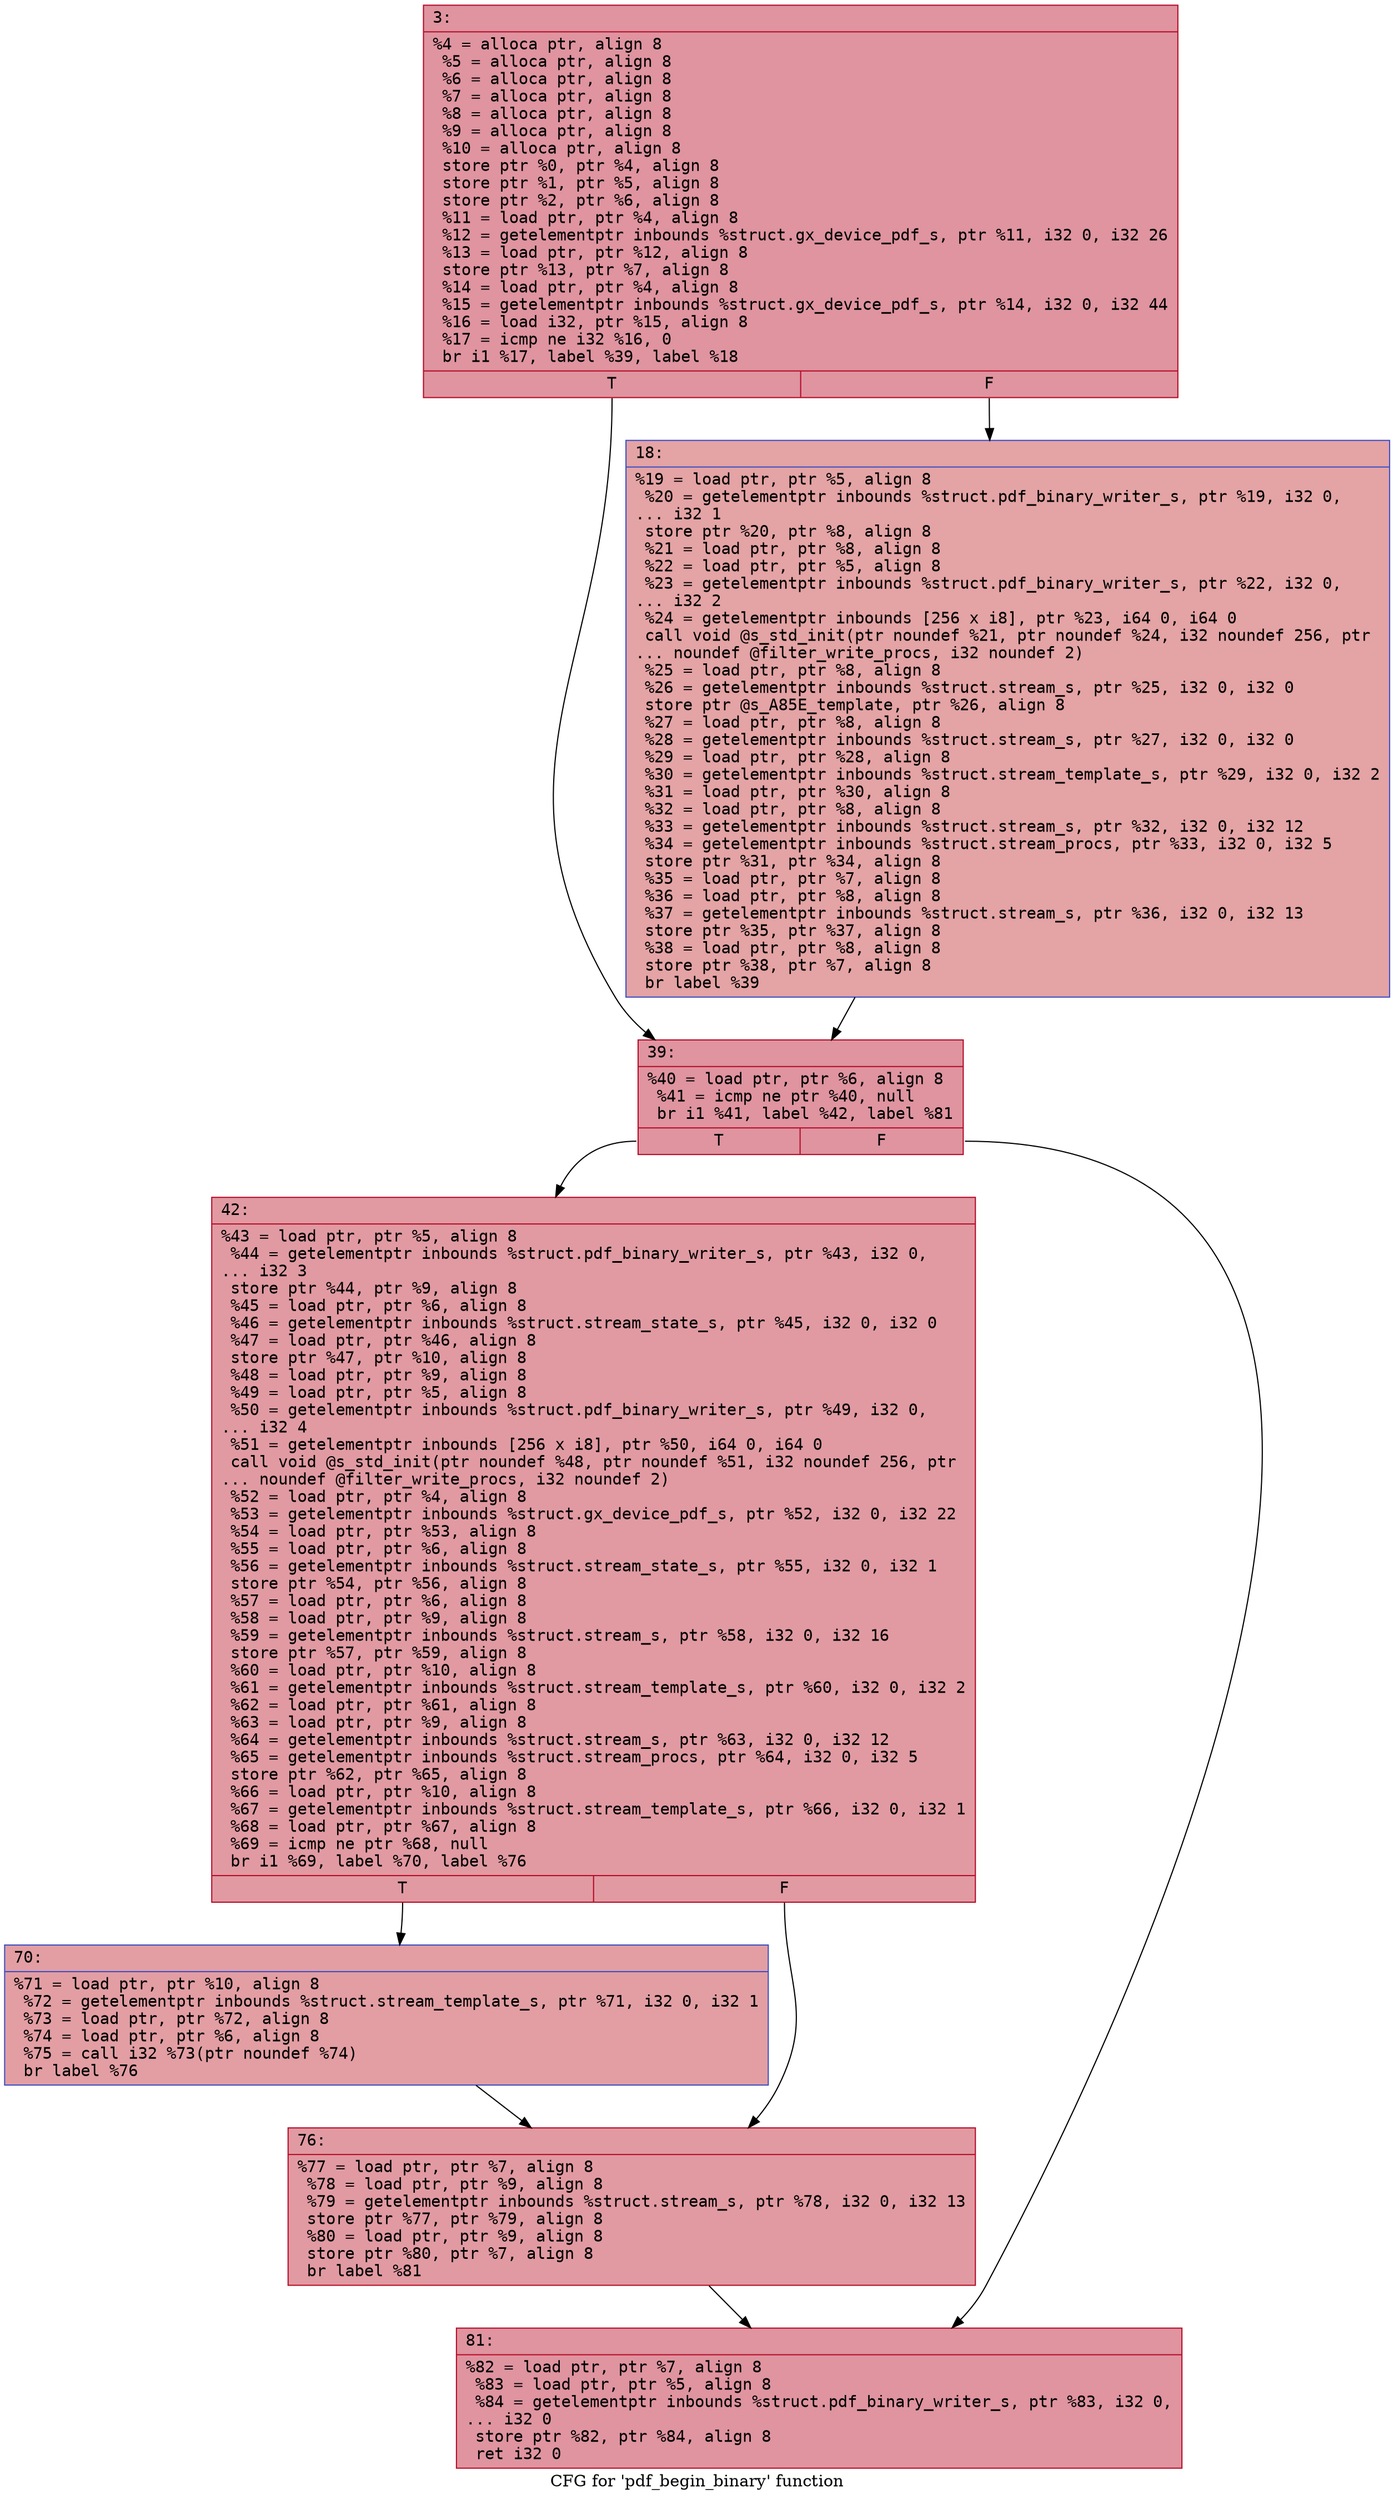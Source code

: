 digraph "CFG for 'pdf_begin_binary' function" {
	label="CFG for 'pdf_begin_binary' function";

	Node0x600003033660 [shape=record,color="#b70d28ff", style=filled, fillcolor="#b70d2870" fontname="Courier",label="{3:\l|  %4 = alloca ptr, align 8\l  %5 = alloca ptr, align 8\l  %6 = alloca ptr, align 8\l  %7 = alloca ptr, align 8\l  %8 = alloca ptr, align 8\l  %9 = alloca ptr, align 8\l  %10 = alloca ptr, align 8\l  store ptr %0, ptr %4, align 8\l  store ptr %1, ptr %5, align 8\l  store ptr %2, ptr %6, align 8\l  %11 = load ptr, ptr %4, align 8\l  %12 = getelementptr inbounds %struct.gx_device_pdf_s, ptr %11, i32 0, i32 26\l  %13 = load ptr, ptr %12, align 8\l  store ptr %13, ptr %7, align 8\l  %14 = load ptr, ptr %4, align 8\l  %15 = getelementptr inbounds %struct.gx_device_pdf_s, ptr %14, i32 0, i32 44\l  %16 = load i32, ptr %15, align 8\l  %17 = icmp ne i32 %16, 0\l  br i1 %17, label %39, label %18\l|{<s0>T|<s1>F}}"];
	Node0x600003033660:s0 -> Node0x600003033700[tooltip="3 -> 39\nProbability 62.50%" ];
	Node0x600003033660:s1 -> Node0x6000030336b0[tooltip="3 -> 18\nProbability 37.50%" ];
	Node0x6000030336b0 [shape=record,color="#3d50c3ff", style=filled, fillcolor="#c32e3170" fontname="Courier",label="{18:\l|  %19 = load ptr, ptr %5, align 8\l  %20 = getelementptr inbounds %struct.pdf_binary_writer_s, ptr %19, i32 0,\l... i32 1\l  store ptr %20, ptr %8, align 8\l  %21 = load ptr, ptr %8, align 8\l  %22 = load ptr, ptr %5, align 8\l  %23 = getelementptr inbounds %struct.pdf_binary_writer_s, ptr %22, i32 0,\l... i32 2\l  %24 = getelementptr inbounds [256 x i8], ptr %23, i64 0, i64 0\l  call void @s_std_init(ptr noundef %21, ptr noundef %24, i32 noundef 256, ptr\l... noundef @filter_write_procs, i32 noundef 2)\l  %25 = load ptr, ptr %8, align 8\l  %26 = getelementptr inbounds %struct.stream_s, ptr %25, i32 0, i32 0\l  store ptr @s_A85E_template, ptr %26, align 8\l  %27 = load ptr, ptr %8, align 8\l  %28 = getelementptr inbounds %struct.stream_s, ptr %27, i32 0, i32 0\l  %29 = load ptr, ptr %28, align 8\l  %30 = getelementptr inbounds %struct.stream_template_s, ptr %29, i32 0, i32 2\l  %31 = load ptr, ptr %30, align 8\l  %32 = load ptr, ptr %8, align 8\l  %33 = getelementptr inbounds %struct.stream_s, ptr %32, i32 0, i32 12\l  %34 = getelementptr inbounds %struct.stream_procs, ptr %33, i32 0, i32 5\l  store ptr %31, ptr %34, align 8\l  %35 = load ptr, ptr %7, align 8\l  %36 = load ptr, ptr %8, align 8\l  %37 = getelementptr inbounds %struct.stream_s, ptr %36, i32 0, i32 13\l  store ptr %35, ptr %37, align 8\l  %38 = load ptr, ptr %8, align 8\l  store ptr %38, ptr %7, align 8\l  br label %39\l}"];
	Node0x6000030336b0 -> Node0x600003033700[tooltip="18 -> 39\nProbability 100.00%" ];
	Node0x600003033700 [shape=record,color="#b70d28ff", style=filled, fillcolor="#b70d2870" fontname="Courier",label="{39:\l|  %40 = load ptr, ptr %6, align 8\l  %41 = icmp ne ptr %40, null\l  br i1 %41, label %42, label %81\l|{<s0>T|<s1>F}}"];
	Node0x600003033700:s0 -> Node0x600003033750[tooltip="39 -> 42\nProbability 62.50%" ];
	Node0x600003033700:s1 -> Node0x600003033840[tooltip="39 -> 81\nProbability 37.50%" ];
	Node0x600003033750 [shape=record,color="#b70d28ff", style=filled, fillcolor="#bb1b2c70" fontname="Courier",label="{42:\l|  %43 = load ptr, ptr %5, align 8\l  %44 = getelementptr inbounds %struct.pdf_binary_writer_s, ptr %43, i32 0,\l... i32 3\l  store ptr %44, ptr %9, align 8\l  %45 = load ptr, ptr %6, align 8\l  %46 = getelementptr inbounds %struct.stream_state_s, ptr %45, i32 0, i32 0\l  %47 = load ptr, ptr %46, align 8\l  store ptr %47, ptr %10, align 8\l  %48 = load ptr, ptr %9, align 8\l  %49 = load ptr, ptr %5, align 8\l  %50 = getelementptr inbounds %struct.pdf_binary_writer_s, ptr %49, i32 0,\l... i32 4\l  %51 = getelementptr inbounds [256 x i8], ptr %50, i64 0, i64 0\l  call void @s_std_init(ptr noundef %48, ptr noundef %51, i32 noundef 256, ptr\l... noundef @filter_write_procs, i32 noundef 2)\l  %52 = load ptr, ptr %4, align 8\l  %53 = getelementptr inbounds %struct.gx_device_pdf_s, ptr %52, i32 0, i32 22\l  %54 = load ptr, ptr %53, align 8\l  %55 = load ptr, ptr %6, align 8\l  %56 = getelementptr inbounds %struct.stream_state_s, ptr %55, i32 0, i32 1\l  store ptr %54, ptr %56, align 8\l  %57 = load ptr, ptr %6, align 8\l  %58 = load ptr, ptr %9, align 8\l  %59 = getelementptr inbounds %struct.stream_s, ptr %58, i32 0, i32 16\l  store ptr %57, ptr %59, align 8\l  %60 = load ptr, ptr %10, align 8\l  %61 = getelementptr inbounds %struct.stream_template_s, ptr %60, i32 0, i32 2\l  %62 = load ptr, ptr %61, align 8\l  %63 = load ptr, ptr %9, align 8\l  %64 = getelementptr inbounds %struct.stream_s, ptr %63, i32 0, i32 12\l  %65 = getelementptr inbounds %struct.stream_procs, ptr %64, i32 0, i32 5\l  store ptr %62, ptr %65, align 8\l  %66 = load ptr, ptr %10, align 8\l  %67 = getelementptr inbounds %struct.stream_template_s, ptr %66, i32 0, i32 1\l  %68 = load ptr, ptr %67, align 8\l  %69 = icmp ne ptr %68, null\l  br i1 %69, label %70, label %76\l|{<s0>T|<s1>F}}"];
	Node0x600003033750:s0 -> Node0x6000030337a0[tooltip="42 -> 70\nProbability 62.50%" ];
	Node0x600003033750:s1 -> Node0x6000030337f0[tooltip="42 -> 76\nProbability 37.50%" ];
	Node0x6000030337a0 [shape=record,color="#3d50c3ff", style=filled, fillcolor="#be242e70" fontname="Courier",label="{70:\l|  %71 = load ptr, ptr %10, align 8\l  %72 = getelementptr inbounds %struct.stream_template_s, ptr %71, i32 0, i32 1\l  %73 = load ptr, ptr %72, align 8\l  %74 = load ptr, ptr %6, align 8\l  %75 = call i32 %73(ptr noundef %74)\l  br label %76\l}"];
	Node0x6000030337a0 -> Node0x6000030337f0[tooltip="70 -> 76\nProbability 100.00%" ];
	Node0x6000030337f0 [shape=record,color="#b70d28ff", style=filled, fillcolor="#bb1b2c70" fontname="Courier",label="{76:\l|  %77 = load ptr, ptr %7, align 8\l  %78 = load ptr, ptr %9, align 8\l  %79 = getelementptr inbounds %struct.stream_s, ptr %78, i32 0, i32 13\l  store ptr %77, ptr %79, align 8\l  %80 = load ptr, ptr %9, align 8\l  store ptr %80, ptr %7, align 8\l  br label %81\l}"];
	Node0x6000030337f0 -> Node0x600003033840[tooltip="76 -> 81\nProbability 100.00%" ];
	Node0x600003033840 [shape=record,color="#b70d28ff", style=filled, fillcolor="#b70d2870" fontname="Courier",label="{81:\l|  %82 = load ptr, ptr %7, align 8\l  %83 = load ptr, ptr %5, align 8\l  %84 = getelementptr inbounds %struct.pdf_binary_writer_s, ptr %83, i32 0,\l... i32 0\l  store ptr %82, ptr %84, align 8\l  ret i32 0\l}"];
}
